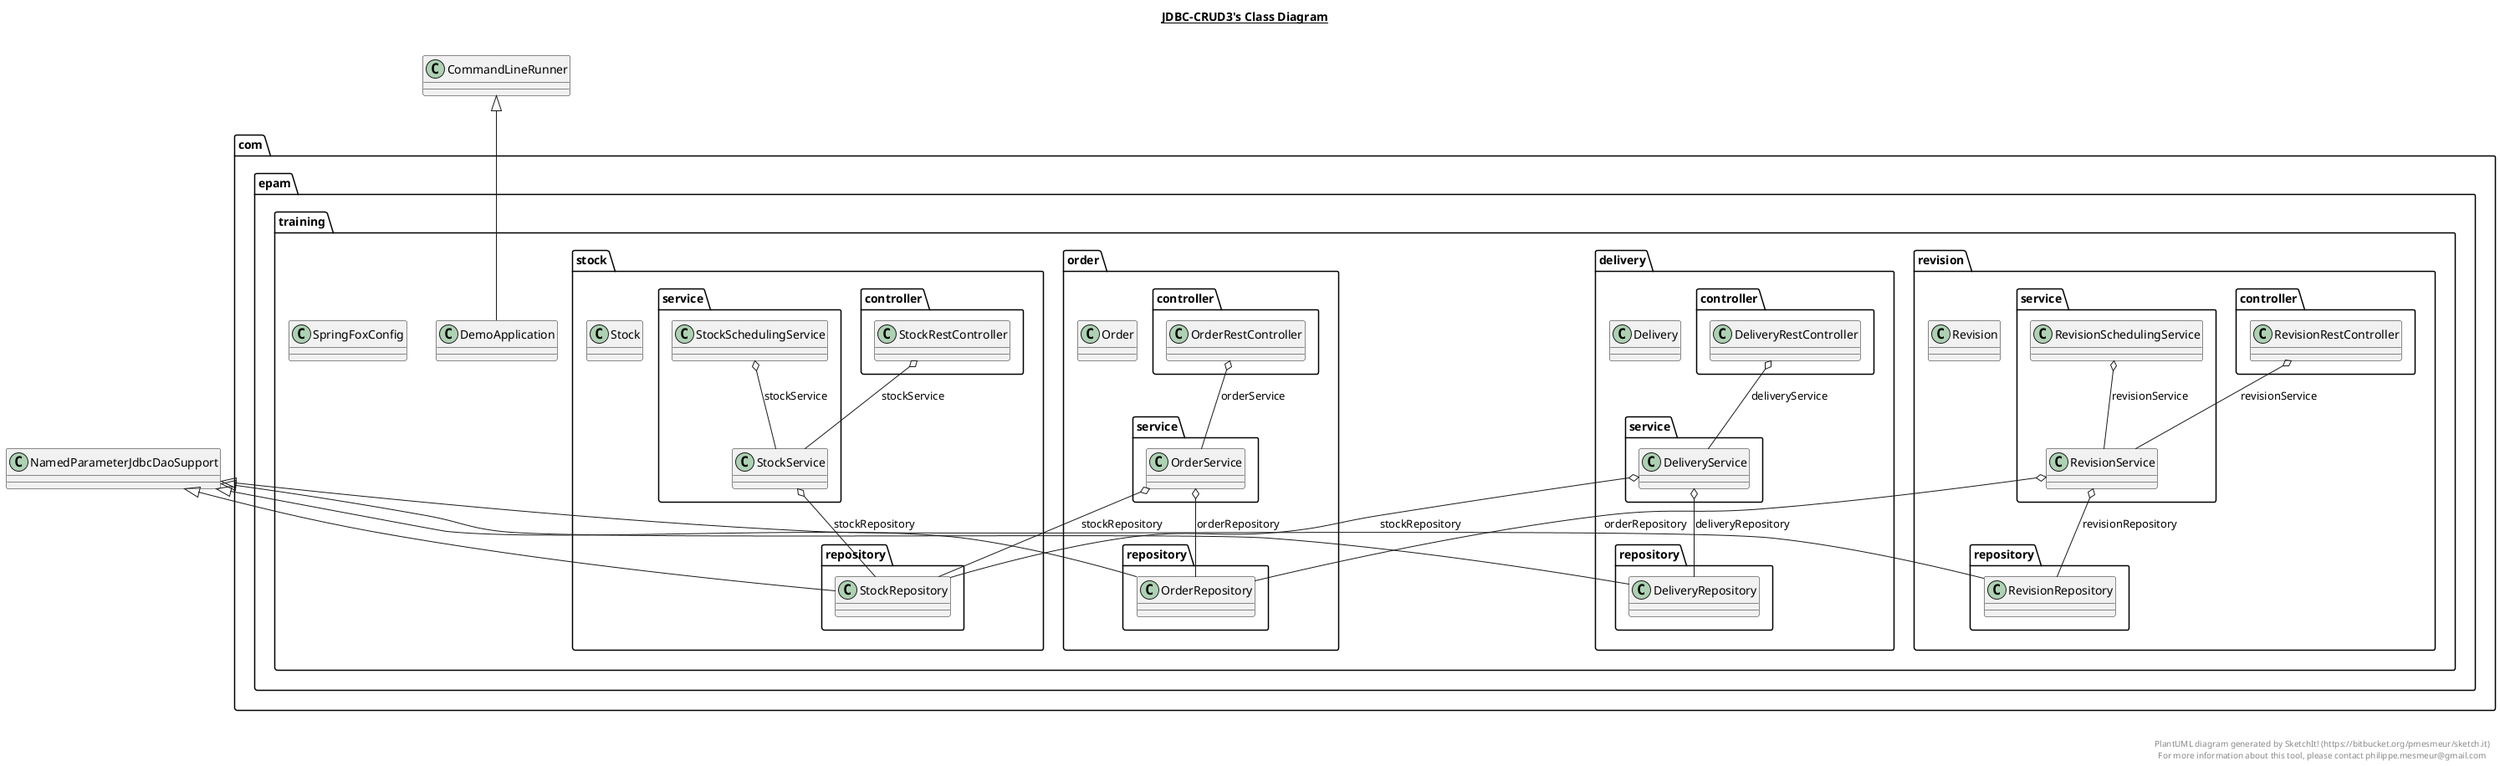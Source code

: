 @startuml

title __JDBC-CRUD3's Class Diagram__\n

  package com.epam.training {
    package com.epam.training.delivery {
      class Delivery {
      }
    }
  }
  

  package com.epam.training {
    package com.epam.training.delivery {
      package com.epam.training.delivery.repository {
        class DeliveryRepository {
        }
      }
    }
  }
  

  package com.epam.training {
    package com.epam.training.delivery {
      package com.epam.training.delivery.controller {
        class DeliveryRestController {
        }
      }
    }
  }
  

  package com.epam.training {
    package com.epam.training.delivery {
      package com.epam.training.delivery.service {
        class DeliveryService {
        }
      }
    }
  }
  

  package com.epam.training {
    class DemoApplication {
    }
  }
  

  package com.epam.training {
    package com.epam.training.order {
      class Order {
      }
    }
  }
  

  package com.epam.training {
    package com.epam.training.order {
      package com.epam.training.order.repository {
        class OrderRepository {
        }
      }
    }
  }
  

  package com.epam.training {
    package com.epam.training.order {
      package com.epam.training.order.controller {
        class OrderRestController {
        }
      }
    }
  }
  

  package com.epam.training {
    package com.epam.training.order {
      package com.epam.training.order.service {
        class OrderService {
        }
      }
    }
  }
  

  package com.epam.training {
    package com.epam.training.revision {
      class Revision {
      }
    }
  }
  

  package com.epam.training {
    package com.epam.training.revision {
      package com.epam.training.revision.repository {
        class RevisionRepository {
        }
      }
    }
  }
  

  package com.epam.training {
    package com.epam.training.revision {
      package com.epam.training.revision.controller {
        class RevisionRestController {
        }
      }
    }
  }
  

  package com.epam.training {
    package com.epam.training.revision {
      package com.epam.training.revision.service {
        class RevisionSchedulingService {
        }
      }
    }
  }
  

  package com.epam.training {
    package com.epam.training.revision {
      package com.epam.training.revision.service {
        class RevisionService {
        }
      }
    }
  }
  

  package com.epam.training {
    class SpringFoxConfig {
    }
  }
  

  package com.epam.training {
    package com.epam.training.stock {
      class Stock {
      }
    }
  }
  

  package com.epam.training {
    package com.epam.training.stock {
      package com.epam.training.stock.repository {
        class StockRepository {
        }
      }
    }
  }
  

  package com.epam.training {
    package com.epam.training.stock {
      package com.epam.training.stock.controller {
        class StockRestController {
        }
      }
    }
  }
  

  package com.epam.training {
    package com.epam.training.stock {
      package com.epam.training.stock.service {
        class StockSchedulingService {
        }
      }
    }
  }
  

  package com.epam.training {
    package com.epam.training.stock {
      package com.epam.training.stock.service {
        class StockService {
        }
      }
    }
  }
  

  DeliveryRepository -up-|> NamedParameterJdbcDaoSupport
  DeliveryRestController o-- DeliveryService : deliveryService
  DeliveryService o-- DeliveryRepository : deliveryRepository
  DeliveryService o-- StockRepository : stockRepository
  DemoApplication -up-|> CommandLineRunner
  OrderRepository -up-|> NamedParameterJdbcDaoSupport
  OrderRestController o-- OrderService : orderService
  OrderService o-- OrderRepository : orderRepository
  OrderService o-- StockRepository : stockRepository
  RevisionRepository -up-|> NamedParameterJdbcDaoSupport
  RevisionRestController o-- RevisionService : revisionService
  RevisionSchedulingService o-- RevisionService : revisionService
  RevisionService o-- RevisionRepository : revisionRepository
  RevisionService o-- OrderRepository : orderRepository
  StockRepository -up-|> NamedParameterJdbcDaoSupport
  StockRestController o-- StockService : stockService
  StockSchedulingService o-- StockService : stockService
  StockService o-- StockRepository : stockRepository


right footer


PlantUML diagram generated by SketchIt! (https://bitbucket.org/pmesmeur/sketch.it)
For more information about this tool, please contact philippe.mesmeur@gmail.com
endfooter

@enduml
